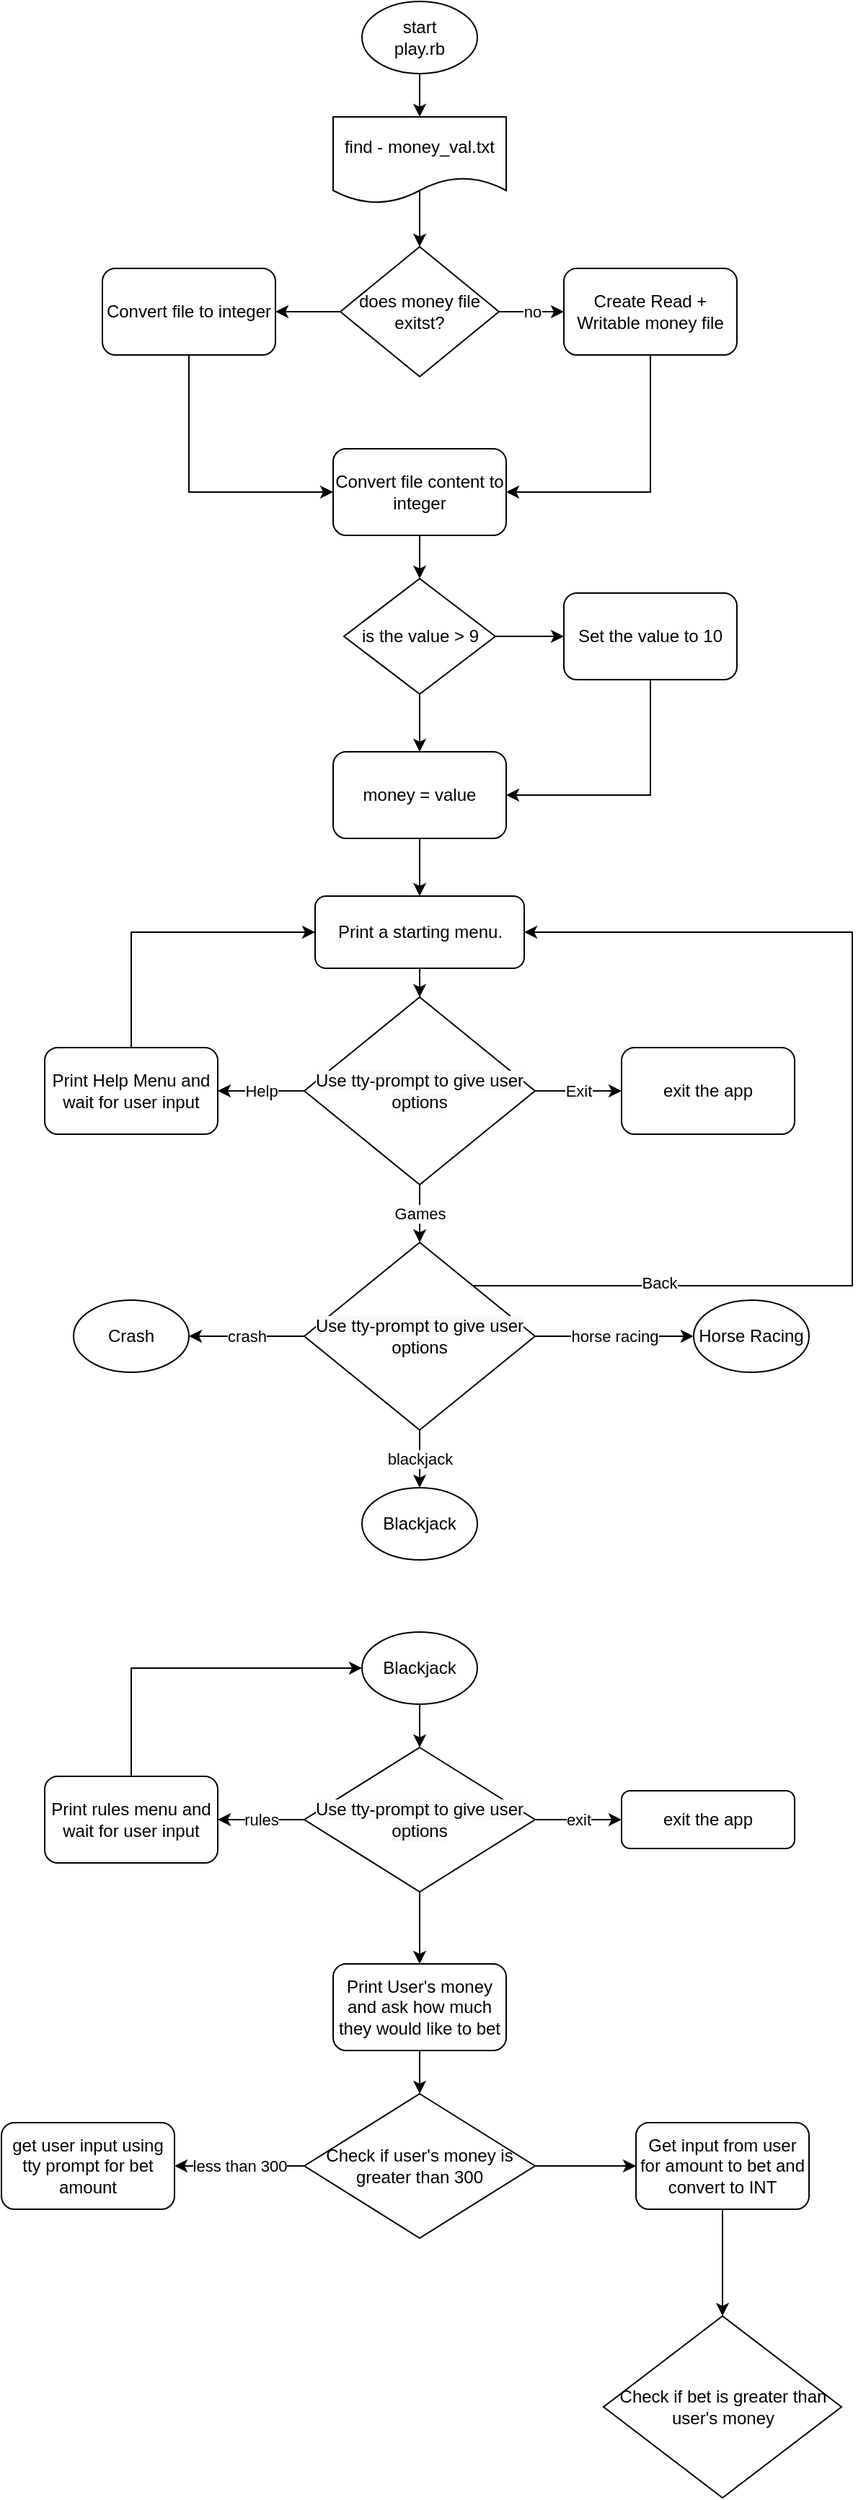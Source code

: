 <mxfile version="13.9.9" type="device"><diagram id="C5RBs43oDa-KdzZeNtuy" name="Page-1"><mxGraphModel dx="542" dy="384" grid="1" gridSize="10" guides="1" tooltips="1" connect="1" arrows="1" fold="1" page="1" pageScale="1" pageWidth="827" pageHeight="1169" math="0" shadow="0"><root><mxCell id="WIyWlLk6GJQsqaUBKTNV-0"/><mxCell id="WIyWlLk6GJQsqaUBKTNV-1" parent="WIyWlLk6GJQsqaUBKTNV-0"/><mxCell id="1suSq_pu80wYrE6zqtJM-9" style="edgeStyle=orthogonalEdgeStyle;rounded=0;orthogonalLoop=1;jettySize=auto;html=1;entryX=0.5;entryY=0;entryDx=0;entryDy=0;exitX=0.5;exitY=0.833;exitDx=0;exitDy=0;exitPerimeter=0;" edge="1" parent="WIyWlLk6GJQsqaUBKTNV-1" source="1suSq_pu80wYrE6zqtJM-25" target="1suSq_pu80wYrE6zqtJM-4"><mxGeometry relative="1" as="geometry"><mxPoint x="400" y="210" as="sourcePoint"/></mxGeometry></mxCell><mxCell id="1suSq_pu80wYrE6zqtJM-15" value="no" style="edgeStyle=orthogonalEdgeStyle;rounded=0;orthogonalLoop=1;jettySize=auto;html=1;entryX=0;entryY=0.5;entryDx=0;entryDy=0;" edge="1" parent="WIyWlLk6GJQsqaUBKTNV-1" source="1suSq_pu80wYrE6zqtJM-4" target="1suSq_pu80wYrE6zqtJM-14"><mxGeometry relative="1" as="geometry"/></mxCell><mxCell id="1suSq_pu80wYrE6zqtJM-22" value="" style="edgeStyle=orthogonalEdgeStyle;rounded=0;orthogonalLoop=1;jettySize=auto;html=1;" edge="1" parent="WIyWlLk6GJQsqaUBKTNV-1" source="1suSq_pu80wYrE6zqtJM-4" target="1suSq_pu80wYrE6zqtJM-8"><mxGeometry relative="1" as="geometry"/></mxCell><mxCell id="1suSq_pu80wYrE6zqtJM-4" value="does money file exitst?" style="rhombus;whiteSpace=wrap;html=1;" vertex="1" parent="WIyWlLk6GJQsqaUBKTNV-1"><mxGeometry x="345" y="240" width="110" height="90" as="geometry"/></mxCell><mxCell id="1suSq_pu80wYrE6zqtJM-29" style="edgeStyle=orthogonalEdgeStyle;rounded=0;orthogonalLoop=1;jettySize=auto;html=1;entryX=0;entryY=0.5;entryDx=0;entryDy=0;" edge="1" parent="WIyWlLk6GJQsqaUBKTNV-1" source="1suSq_pu80wYrE6zqtJM-8" target="1suSq_pu80wYrE6zqtJM-27"><mxGeometry relative="1" as="geometry"><mxPoint x="240" y="420" as="targetPoint"/><Array as="points"><mxPoint x="240" y="410"/></Array></mxGeometry></mxCell><mxCell id="1suSq_pu80wYrE6zqtJM-8" value="Convert file to integer" style="rounded=1;whiteSpace=wrap;html=1;" vertex="1" parent="WIyWlLk6GJQsqaUBKTNV-1"><mxGeometry x="180" y="255" width="120" height="60" as="geometry"/></mxCell><mxCell id="1suSq_pu80wYrE6zqtJM-30" style="edgeStyle=orthogonalEdgeStyle;rounded=0;orthogonalLoop=1;jettySize=auto;html=1;entryX=1;entryY=0.5;entryDx=0;entryDy=0;" edge="1" parent="WIyWlLk6GJQsqaUBKTNV-1" source="1suSq_pu80wYrE6zqtJM-14" target="1suSq_pu80wYrE6zqtJM-27"><mxGeometry relative="1" as="geometry"><mxPoint x="560" y="420" as="targetPoint"/><Array as="points"><mxPoint x="560" y="410"/></Array></mxGeometry></mxCell><mxCell id="1suSq_pu80wYrE6zqtJM-14" value="Create Read + Writable money file" style="rounded=1;whiteSpace=wrap;html=1;" vertex="1" parent="WIyWlLk6GJQsqaUBKTNV-1"><mxGeometry x="500" y="255" width="120" height="60" as="geometry"/></mxCell><mxCell id="1suSq_pu80wYrE6zqtJM-24" style="edgeStyle=orthogonalEdgeStyle;rounded=0;orthogonalLoop=1;jettySize=auto;html=1;" edge="1" parent="WIyWlLk6GJQsqaUBKTNV-1" source="1suSq_pu80wYrE6zqtJM-23"><mxGeometry relative="1" as="geometry"><mxPoint x="400" y="150" as="targetPoint"/></mxGeometry></mxCell><mxCell id="1suSq_pu80wYrE6zqtJM-23" value="start&lt;br&gt;play.rb" style="ellipse;whiteSpace=wrap;html=1;" vertex="1" parent="WIyWlLk6GJQsqaUBKTNV-1"><mxGeometry x="360" y="70" width="80" height="50" as="geometry"/></mxCell><mxCell id="1suSq_pu80wYrE6zqtJM-25" value="find - money_val.txt" style="shape=document;whiteSpace=wrap;html=1;boundedLbl=1;" vertex="1" parent="WIyWlLk6GJQsqaUBKTNV-1"><mxGeometry x="340" y="150" width="120" height="60" as="geometry"/></mxCell><mxCell id="1suSq_pu80wYrE6zqtJM-32" style="edgeStyle=orthogonalEdgeStyle;rounded=0;orthogonalLoop=1;jettySize=auto;html=1;" edge="1" parent="WIyWlLk6GJQsqaUBKTNV-1" source="1suSq_pu80wYrE6zqtJM-27" target="1suSq_pu80wYrE6zqtJM-31"><mxGeometry relative="1" as="geometry"/></mxCell><mxCell id="1suSq_pu80wYrE6zqtJM-27" value="Convert file content to integer" style="rounded=1;whiteSpace=wrap;html=1;" vertex="1" parent="WIyWlLk6GJQsqaUBKTNV-1"><mxGeometry x="340" y="380" width="120" height="60" as="geometry"/></mxCell><mxCell id="1suSq_pu80wYrE6zqtJM-36" style="edgeStyle=orthogonalEdgeStyle;rounded=0;orthogonalLoop=1;jettySize=auto;html=1;entryX=0;entryY=0.5;entryDx=0;entryDy=0;" edge="1" parent="WIyWlLk6GJQsqaUBKTNV-1" source="1suSq_pu80wYrE6zqtJM-31" target="1suSq_pu80wYrE6zqtJM-34"><mxGeometry relative="1" as="geometry"/></mxCell><mxCell id="1suSq_pu80wYrE6zqtJM-37" style="edgeStyle=orthogonalEdgeStyle;rounded=0;orthogonalLoop=1;jettySize=auto;html=1;entryX=0.5;entryY=0;entryDx=0;entryDy=0;" edge="1" parent="WIyWlLk6GJQsqaUBKTNV-1" source="1suSq_pu80wYrE6zqtJM-31" target="1suSq_pu80wYrE6zqtJM-35"><mxGeometry relative="1" as="geometry"/></mxCell><mxCell id="1suSq_pu80wYrE6zqtJM-31" value="is the value &amp;gt; 9" style="rhombus;whiteSpace=wrap;html=1;" vertex="1" parent="WIyWlLk6GJQsqaUBKTNV-1"><mxGeometry x="347.5" y="470" width="105" height="80" as="geometry"/></mxCell><mxCell id="1suSq_pu80wYrE6zqtJM-38" style="edgeStyle=orthogonalEdgeStyle;rounded=0;orthogonalLoop=1;jettySize=auto;html=1;entryX=1;entryY=0.5;entryDx=0;entryDy=0;" edge="1" parent="WIyWlLk6GJQsqaUBKTNV-1" source="1suSq_pu80wYrE6zqtJM-34" target="1suSq_pu80wYrE6zqtJM-35"><mxGeometry relative="1" as="geometry"><mxPoint x="560" y="630" as="targetPoint"/><Array as="points"><mxPoint x="560" y="620"/></Array></mxGeometry></mxCell><mxCell id="1suSq_pu80wYrE6zqtJM-34" value="Set the value to 10" style="rounded=1;whiteSpace=wrap;html=1;" vertex="1" parent="WIyWlLk6GJQsqaUBKTNV-1"><mxGeometry x="500" y="480" width="120" height="60" as="geometry"/></mxCell><mxCell id="1suSq_pu80wYrE6zqtJM-40" style="edgeStyle=orthogonalEdgeStyle;rounded=0;orthogonalLoop=1;jettySize=auto;html=1;entryX=0.5;entryY=0;entryDx=0;entryDy=0;" edge="1" parent="WIyWlLk6GJQsqaUBKTNV-1" source="1suSq_pu80wYrE6zqtJM-35" target="1suSq_pu80wYrE6zqtJM-39"><mxGeometry relative="1" as="geometry"/></mxCell><mxCell id="1suSq_pu80wYrE6zqtJM-35" value="money = value" style="rounded=1;whiteSpace=wrap;html=1;" vertex="1" parent="WIyWlLk6GJQsqaUBKTNV-1"><mxGeometry x="340" y="590" width="120" height="60" as="geometry"/></mxCell><mxCell id="1suSq_pu80wYrE6zqtJM-53" style="edgeStyle=orthogonalEdgeStyle;rounded=0;orthogonalLoop=1;jettySize=auto;html=1;entryX=0.5;entryY=0;entryDx=0;entryDy=0;" edge="1" parent="WIyWlLk6GJQsqaUBKTNV-1" source="1suSq_pu80wYrE6zqtJM-39" target="1suSq_pu80wYrE6zqtJM-44"><mxGeometry relative="1" as="geometry"/></mxCell><mxCell id="1suSq_pu80wYrE6zqtJM-39" value="Print a starting menu.&lt;br&gt;" style="rounded=1;whiteSpace=wrap;html=1;" vertex="1" parent="WIyWlLk6GJQsqaUBKTNV-1"><mxGeometry x="327.5" y="690" width="145" height="50" as="geometry"/></mxCell><mxCell id="1suSq_pu80wYrE6zqtJM-55" style="edgeStyle=orthogonalEdgeStyle;rounded=0;orthogonalLoop=1;jettySize=auto;html=1;entryX=0;entryY=0.5;entryDx=0;entryDy=0;" edge="1" parent="WIyWlLk6GJQsqaUBKTNV-1" source="1suSq_pu80wYrE6zqtJM-43" target="1suSq_pu80wYrE6zqtJM-39"><mxGeometry relative="1" as="geometry"><Array as="points"><mxPoint x="200" y="715"/></Array></mxGeometry></mxCell><mxCell id="1suSq_pu80wYrE6zqtJM-43" value="Print Help Menu and wait for user input" style="rounded=1;whiteSpace=wrap;html=1;" vertex="1" parent="WIyWlLk6GJQsqaUBKTNV-1"><mxGeometry x="140" y="795" width="120" height="60" as="geometry"/></mxCell><mxCell id="1suSq_pu80wYrE6zqtJM-51" value="Help" style="edgeStyle=orthogonalEdgeStyle;rounded=0;orthogonalLoop=1;jettySize=auto;html=1;entryX=1;entryY=0.5;entryDx=0;entryDy=0;" edge="1" parent="WIyWlLk6GJQsqaUBKTNV-1" source="1suSq_pu80wYrE6zqtJM-44" target="1suSq_pu80wYrE6zqtJM-43"><mxGeometry relative="1" as="geometry"/></mxCell><mxCell id="1suSq_pu80wYrE6zqtJM-56" value="Exit" style="edgeStyle=orthogonalEdgeStyle;rounded=0;orthogonalLoop=1;jettySize=auto;html=1;entryX=0;entryY=0.5;entryDx=0;entryDy=0;" edge="1" parent="WIyWlLk6GJQsqaUBKTNV-1" source="1suSq_pu80wYrE6zqtJM-44" target="1suSq_pu80wYrE6zqtJM-45"><mxGeometry relative="1" as="geometry"/></mxCell><mxCell id="1suSq_pu80wYrE6zqtJM-57" value="Games" style="edgeStyle=orthogonalEdgeStyle;rounded=0;orthogonalLoop=1;jettySize=auto;html=1;entryX=0.5;entryY=0;entryDx=0;entryDy=0;" edge="1" parent="WIyWlLk6GJQsqaUBKTNV-1" source="1suSq_pu80wYrE6zqtJM-44" target="1suSq_pu80wYrE6zqtJM-48"><mxGeometry relative="1" as="geometry"/></mxCell><mxCell id="1suSq_pu80wYrE6zqtJM-44" value="&lt;span style=&quot;color: rgb(0 , 0 , 0) ; font-family: &amp;#34;helvetica&amp;#34; ; font-size: 12px ; font-style: normal ; font-weight: 400 ; letter-spacing: normal ; text-align: center ; text-indent: 0px ; text-transform: none ; word-spacing: 0px ; background-color: rgb(248 , 249 , 250) ; display: inline ; float: none&quot;&gt;Use tty-prompt to give user options&lt;/span&gt;" style="rhombus;whiteSpace=wrap;html=1;" vertex="1" parent="WIyWlLk6GJQsqaUBKTNV-1"><mxGeometry x="320" y="760" width="160" height="130" as="geometry"/></mxCell><mxCell id="1suSq_pu80wYrE6zqtJM-45" value="exit the app" style="rounded=1;whiteSpace=wrap;html=1;" vertex="1" parent="WIyWlLk6GJQsqaUBKTNV-1"><mxGeometry x="540" y="795" width="120" height="60" as="geometry"/></mxCell><mxCell id="1suSq_pu80wYrE6zqtJM-58" style="edgeStyle=orthogonalEdgeStyle;rounded=0;orthogonalLoop=1;jettySize=auto;html=1;entryX=1;entryY=0.5;entryDx=0;entryDy=0;" edge="1" parent="WIyWlLk6GJQsqaUBKTNV-1" source="1suSq_pu80wYrE6zqtJM-48" target="1suSq_pu80wYrE6zqtJM-39"><mxGeometry relative="1" as="geometry"><Array as="points"><mxPoint x="700" y="960"/><mxPoint x="700" y="715"/></Array></mxGeometry></mxCell><mxCell id="1suSq_pu80wYrE6zqtJM-59" value="Back" style="edgeLabel;html=1;align=center;verticalAlign=middle;resizable=0;points=[];" vertex="1" connectable="0" parent="1suSq_pu80wYrE6zqtJM-58"><mxGeometry x="-0.65" y="2" relative="1" as="geometry"><mxPoint as="offset"/></mxGeometry></mxCell><mxCell id="1suSq_pu80wYrE6zqtJM-65" value="horse racing" style="edgeStyle=orthogonalEdgeStyle;rounded=0;orthogonalLoop=1;jettySize=auto;html=1;entryX=0;entryY=0.5;entryDx=0;entryDy=0;" edge="1" parent="WIyWlLk6GJQsqaUBKTNV-1" source="1suSq_pu80wYrE6zqtJM-48" target="1suSq_pu80wYrE6zqtJM-64"><mxGeometry relative="1" as="geometry"/></mxCell><mxCell id="1suSq_pu80wYrE6zqtJM-66" value="crash" style="edgeStyle=orthogonalEdgeStyle;rounded=0;orthogonalLoop=1;jettySize=auto;html=1;entryX=1;entryY=0.5;entryDx=0;entryDy=0;" edge="1" parent="WIyWlLk6GJQsqaUBKTNV-1" source="1suSq_pu80wYrE6zqtJM-48" target="1suSq_pu80wYrE6zqtJM-63"><mxGeometry relative="1" as="geometry"/></mxCell><mxCell id="1suSq_pu80wYrE6zqtJM-67" value="blackjack" style="edgeStyle=orthogonalEdgeStyle;rounded=0;orthogonalLoop=1;jettySize=auto;html=1;entryX=0.5;entryY=0;entryDx=0;entryDy=0;" edge="1" parent="WIyWlLk6GJQsqaUBKTNV-1" source="1suSq_pu80wYrE6zqtJM-48" target="1suSq_pu80wYrE6zqtJM-62"><mxGeometry relative="1" as="geometry"/></mxCell><mxCell id="1suSq_pu80wYrE6zqtJM-48" value="&lt;span style=&quot;color: rgb(0 , 0 , 0) ; font-family: &amp;#34;helvetica&amp;#34; ; font-size: 12px ; font-style: normal ; font-weight: 400 ; letter-spacing: normal ; text-align: center ; text-indent: 0px ; text-transform: none ; word-spacing: 0px ; background-color: rgb(248 , 249 , 250) ; display: inline ; float: none&quot;&gt;Use tty-prompt to give user options&lt;/span&gt;&lt;span style=&quot;color: rgb(0 , 0 , 0) ; font-family: &amp;#34;helvetica&amp;#34; ; font-size: 12px ; font-style: normal ; font-weight: 400 ; letter-spacing: normal ; text-align: center ; text-indent: 0px ; text-transform: none ; word-spacing: 0px ; background-color: rgb(248 , 249 , 250) ; display: inline ; float: none&quot;&gt;&lt;br&gt;&lt;/span&gt;" style="rhombus;whiteSpace=wrap;html=1;" vertex="1" parent="WIyWlLk6GJQsqaUBKTNV-1"><mxGeometry x="320" y="930" width="160" height="130" as="geometry"/></mxCell><mxCell id="1suSq_pu80wYrE6zqtJM-62" value="Blackjack" style="ellipse;whiteSpace=wrap;html=1;" vertex="1" parent="WIyWlLk6GJQsqaUBKTNV-1"><mxGeometry x="360" y="1100" width="80" height="50" as="geometry"/></mxCell><mxCell id="1suSq_pu80wYrE6zqtJM-63" value="Crash" style="ellipse;whiteSpace=wrap;html=1;" vertex="1" parent="WIyWlLk6GJQsqaUBKTNV-1"><mxGeometry x="160" y="970" width="80" height="50" as="geometry"/></mxCell><mxCell id="1suSq_pu80wYrE6zqtJM-64" value="Horse Racing" style="ellipse;whiteSpace=wrap;html=1;" vertex="1" parent="WIyWlLk6GJQsqaUBKTNV-1"><mxGeometry x="590" y="970" width="80" height="50" as="geometry"/></mxCell><mxCell id="1suSq_pu80wYrE6zqtJM-72" style="edgeStyle=orthogonalEdgeStyle;rounded=0;orthogonalLoop=1;jettySize=auto;html=1;entryX=0.5;entryY=0;entryDx=0;entryDy=0;" edge="1" parent="WIyWlLk6GJQsqaUBKTNV-1" source="1suSq_pu80wYrE6zqtJM-69" target="1suSq_pu80wYrE6zqtJM-71"><mxGeometry relative="1" as="geometry"/></mxCell><mxCell id="1suSq_pu80wYrE6zqtJM-69" value="Blackjack" style="ellipse;whiteSpace=wrap;html=1;" vertex="1" parent="WIyWlLk6GJQsqaUBKTNV-1"><mxGeometry x="360" y="1200" width="80" height="50" as="geometry"/></mxCell><mxCell id="1suSq_pu80wYrE6zqtJM-75" value="rules" style="edgeStyle=orthogonalEdgeStyle;rounded=0;orthogonalLoop=1;jettySize=auto;html=1;entryX=1;entryY=0.5;entryDx=0;entryDy=0;" edge="1" parent="WIyWlLk6GJQsqaUBKTNV-1" source="1suSq_pu80wYrE6zqtJM-71" target="1suSq_pu80wYrE6zqtJM-74"><mxGeometry relative="1" as="geometry"/></mxCell><mxCell id="1suSq_pu80wYrE6zqtJM-79" value="exit" style="edgeStyle=orthogonalEdgeStyle;rounded=0;orthogonalLoop=1;jettySize=auto;html=1;" edge="1" parent="WIyWlLk6GJQsqaUBKTNV-1" source="1suSq_pu80wYrE6zqtJM-71" target="1suSq_pu80wYrE6zqtJM-77"><mxGeometry relative="1" as="geometry"/></mxCell><mxCell id="1suSq_pu80wYrE6zqtJM-81" value="" style="edgeStyle=orthogonalEdgeStyle;rounded=0;orthogonalLoop=1;jettySize=auto;html=1;" edge="1" parent="WIyWlLk6GJQsqaUBKTNV-1" source="1suSq_pu80wYrE6zqtJM-71" target="1suSq_pu80wYrE6zqtJM-80"><mxGeometry relative="1" as="geometry"/></mxCell><mxCell id="1suSq_pu80wYrE6zqtJM-71" value="&lt;span style=&quot;color: rgb(0 , 0 , 0) ; font-family: &amp;#34;helvetica&amp;#34; ; font-size: 12px ; font-style: normal ; font-weight: 400 ; letter-spacing: normal ; text-align: center ; text-indent: 0px ; text-transform: none ; word-spacing: 0px ; background-color: rgb(248 , 249 , 250) ; display: inline ; float: none&quot;&gt;Use tty-prompt to give user options&lt;/span&gt;&lt;span style=&quot;color: rgb(0 , 0 , 0) ; font-family: &amp;#34;helvetica&amp;#34; ; font-size: 12px ; font-style: normal ; font-weight: 400 ; letter-spacing: normal ; text-align: center ; text-indent: 0px ; text-transform: none ; word-spacing: 0px ; background-color: rgb(248 , 249 , 250) ; display: inline ; float: none&quot;&gt;&lt;br&gt;&lt;/span&gt;" style="rhombus;whiteSpace=wrap;html=1;" vertex="1" parent="WIyWlLk6GJQsqaUBKTNV-1"><mxGeometry x="320" y="1280" width="160" height="100" as="geometry"/></mxCell><mxCell id="1suSq_pu80wYrE6zqtJM-76" style="edgeStyle=orthogonalEdgeStyle;rounded=0;orthogonalLoop=1;jettySize=auto;html=1;entryX=0;entryY=0.5;entryDx=0;entryDy=0;" edge="1" parent="WIyWlLk6GJQsqaUBKTNV-1" source="1suSq_pu80wYrE6zqtJM-74" target="1suSq_pu80wYrE6zqtJM-69"><mxGeometry relative="1" as="geometry"><Array as="points"><mxPoint x="200" y="1225"/></Array></mxGeometry></mxCell><mxCell id="1suSq_pu80wYrE6zqtJM-74" value="Print rules menu and wait for user input" style="rounded=1;whiteSpace=wrap;html=1;" vertex="1" parent="WIyWlLk6GJQsqaUBKTNV-1"><mxGeometry x="140" y="1300" width="120" height="60" as="geometry"/></mxCell><mxCell id="1suSq_pu80wYrE6zqtJM-77" value="exit the app" style="rounded=1;whiteSpace=wrap;html=1;" vertex="1" parent="WIyWlLk6GJQsqaUBKTNV-1"><mxGeometry x="540" y="1310" width="120" height="40" as="geometry"/></mxCell><mxCell id="1suSq_pu80wYrE6zqtJM-87" value="" style="edgeStyle=orthogonalEdgeStyle;rounded=0;orthogonalLoop=1;jettySize=auto;html=1;" edge="1" parent="WIyWlLk6GJQsqaUBKTNV-1" source="1suSq_pu80wYrE6zqtJM-80" target="1suSq_pu80wYrE6zqtJM-82"><mxGeometry relative="1" as="geometry"/></mxCell><mxCell id="1suSq_pu80wYrE6zqtJM-80" value="Print User's money and ask how much they would like to bet" style="rounded=1;whiteSpace=wrap;html=1;" vertex="1" parent="WIyWlLk6GJQsqaUBKTNV-1"><mxGeometry x="340" y="1430" width="120" height="60" as="geometry"/></mxCell><mxCell id="1suSq_pu80wYrE6zqtJM-85" value="less than 300" style="edgeStyle=orthogonalEdgeStyle;rounded=0;orthogonalLoop=1;jettySize=auto;html=1;" edge="1" parent="WIyWlLk6GJQsqaUBKTNV-1" source="1suSq_pu80wYrE6zqtJM-82" target="1suSq_pu80wYrE6zqtJM-83"><mxGeometry relative="1" as="geometry"/></mxCell><mxCell id="1suSq_pu80wYrE6zqtJM-86" value="" style="edgeStyle=orthogonalEdgeStyle;rounded=0;orthogonalLoop=1;jettySize=auto;html=1;" edge="1" parent="WIyWlLk6GJQsqaUBKTNV-1" source="1suSq_pu80wYrE6zqtJM-82" target="1suSq_pu80wYrE6zqtJM-84"><mxGeometry relative="1" as="geometry"/></mxCell><mxCell id="1suSq_pu80wYrE6zqtJM-82" value="Check if user's money is greater than 300" style="rhombus;whiteSpace=wrap;html=1;" vertex="1" parent="WIyWlLk6GJQsqaUBKTNV-1"><mxGeometry x="320" y="1520" width="160" height="100" as="geometry"/></mxCell><mxCell id="1suSq_pu80wYrE6zqtJM-83" value="get user input using tty prompt for bet amount" style="rounded=1;whiteSpace=wrap;html=1;" vertex="1" parent="WIyWlLk6GJQsqaUBKTNV-1"><mxGeometry x="110" y="1540" width="120" height="60" as="geometry"/></mxCell><mxCell id="1suSq_pu80wYrE6zqtJM-91" value="" style="edgeStyle=orthogonalEdgeStyle;rounded=0;orthogonalLoop=1;jettySize=auto;html=1;" edge="1" parent="WIyWlLk6GJQsqaUBKTNV-1" source="1suSq_pu80wYrE6zqtJM-84" target="1suSq_pu80wYrE6zqtJM-90"><mxGeometry relative="1" as="geometry"/></mxCell><mxCell id="1suSq_pu80wYrE6zqtJM-84" value="Get input from user for amount to bet and convert to INT" style="rounded=1;whiteSpace=wrap;html=1;" vertex="1" parent="WIyWlLk6GJQsqaUBKTNV-1"><mxGeometry x="550" y="1540" width="120" height="60" as="geometry"/></mxCell><mxCell id="1suSq_pu80wYrE6zqtJM-90" value="Check if bet is greater than user's money" style="rhombus;whiteSpace=wrap;html=1;rounded=1;arcSize=0;" vertex="1" parent="WIyWlLk6GJQsqaUBKTNV-1"><mxGeometry x="527.5" y="1674" width="165" height="126" as="geometry"/></mxCell></root></mxGraphModel></diagram></mxfile>